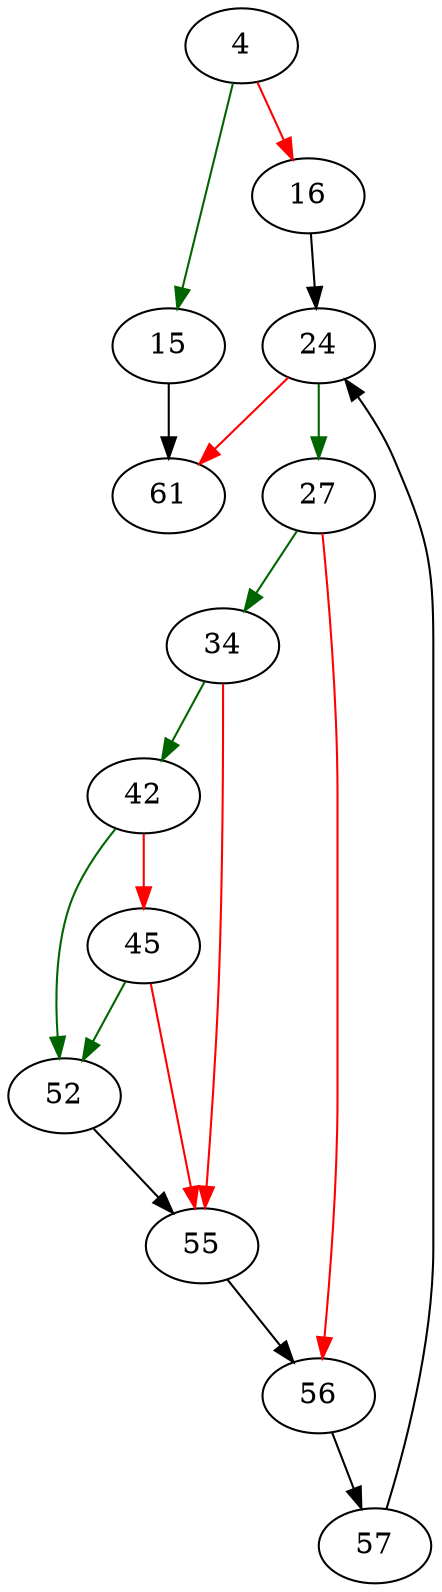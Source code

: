 strict digraph "invalidateIncrblobCursors" {
	// Node definitions.
	4 [entry=true];
	15;
	16;
	61;
	24;
	27;
	34;
	56;
	42;
	55;
	52;
	45;
	57;

	// Edge definitions.
	4 -> 15 [
		color=darkgreen
		cond=true
	];
	4 -> 16 [
		color=red
		cond=false
	];
	15 -> 61;
	16 -> 24;
	24 -> 61 [
		color=red
		cond=false
	];
	24 -> 27 [
		color=darkgreen
		cond=true
	];
	27 -> 34 [
		color=darkgreen
		cond=true
	];
	27 -> 56 [
		color=red
		cond=false
	];
	34 -> 42 [
		color=darkgreen
		cond=true
	];
	34 -> 55 [
		color=red
		cond=false
	];
	56 -> 57;
	42 -> 52 [
		color=darkgreen
		cond=true
	];
	42 -> 45 [
		color=red
		cond=false
	];
	55 -> 56;
	52 -> 55;
	45 -> 55 [
		color=red
		cond=false
	];
	45 -> 52 [
		color=darkgreen
		cond=true
	];
	57 -> 24;
}